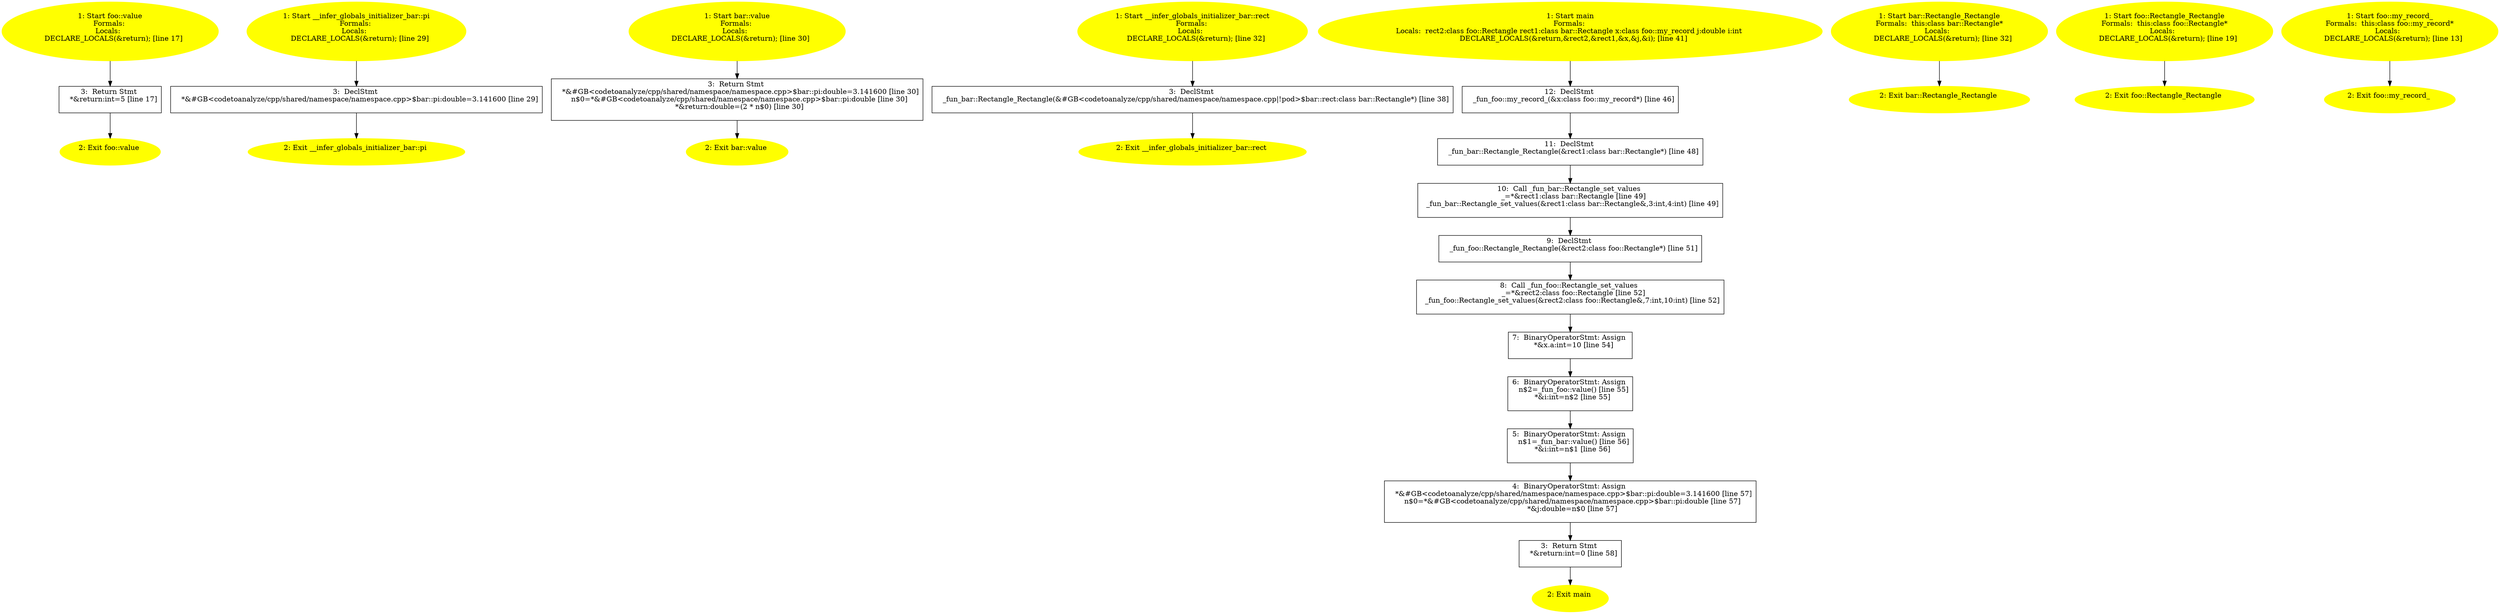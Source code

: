 /* @generated */
digraph iCFG {
"foo::value{d41d8cd98f00b204e9800998ecf8427e_ZN3foo5valueEv}.6d07c54e1c694c7bac06d7108b44ebc9_1" [label="1: Start foo::value\nFormals: \nLocals:  \n   DECLARE_LOCALS(&return); [line 17]\n " color=yellow style=filled]
	

	 "foo::value{d41d8cd98f00b204e9800998ecf8427e_ZN3foo5valueEv}.6d07c54e1c694c7bac06d7108b44ebc9_1" -> "foo::value{d41d8cd98f00b204e9800998ecf8427e_ZN3foo5valueEv}.6d07c54e1c694c7bac06d7108b44ebc9_3" ;
"foo::value{d41d8cd98f00b204e9800998ecf8427e_ZN3foo5valueEv}.6d07c54e1c694c7bac06d7108b44ebc9_2" [label="2: Exit foo::value \n  " color=yellow style=filled]
	

"foo::value{d41d8cd98f00b204e9800998ecf8427e_ZN3foo5valueEv}.6d07c54e1c694c7bac06d7108b44ebc9_3" [label="3:  Return Stmt \n   *&return:int=5 [line 17]\n " shape="box"]
	

	 "foo::value{d41d8cd98f00b204e9800998ecf8427e_ZN3foo5valueEv}.6d07c54e1c694c7bac06d7108b44ebc9_3" -> "foo::value{d41d8cd98f00b204e9800998ecf8427e_ZN3foo5valueEv}.6d07c54e1c694c7bac06d7108b44ebc9_2" ;
"__infer_globals_initializer_bar::pi.5a80e79e67d691b53e3a84f8d997acd8_1" [label="1: Start __infer_globals_initializer_bar::pi\nFormals: \nLocals:  \n   DECLARE_LOCALS(&return); [line 29]\n " color=yellow style=filled]
	

	 "__infer_globals_initializer_bar::pi.5a80e79e67d691b53e3a84f8d997acd8_1" -> "__infer_globals_initializer_bar::pi.5a80e79e67d691b53e3a84f8d997acd8_3" ;
"__infer_globals_initializer_bar::pi.5a80e79e67d691b53e3a84f8d997acd8_2" [label="2: Exit __infer_globals_initializer_bar::pi \n  " color=yellow style=filled]
	

"__infer_globals_initializer_bar::pi.5a80e79e67d691b53e3a84f8d997acd8_3" [label="3:  DeclStmt \n   *&#GB<codetoanalyze/cpp/shared/namespace/namespace.cpp>$bar::pi:double=3.141600 [line 29]\n " shape="box"]
	

	 "__infer_globals_initializer_bar::pi.5a80e79e67d691b53e3a84f8d997acd8_3" -> "__infer_globals_initializer_bar::pi.5a80e79e67d691b53e3a84f8d997acd8_2" ;
"bar::value{d41d8cd98f00b204e9800998ecf8427e_ZN3bar5valueEv}.d361dfc00f7d8608972ca0351bcfbf6c_1" [label="1: Start bar::value\nFormals: \nLocals:  \n   DECLARE_LOCALS(&return); [line 30]\n " color=yellow style=filled]
	

	 "bar::value{d41d8cd98f00b204e9800998ecf8427e_ZN3bar5valueEv}.d361dfc00f7d8608972ca0351bcfbf6c_1" -> "bar::value{d41d8cd98f00b204e9800998ecf8427e_ZN3bar5valueEv}.d361dfc00f7d8608972ca0351bcfbf6c_3" ;
"bar::value{d41d8cd98f00b204e9800998ecf8427e_ZN3bar5valueEv}.d361dfc00f7d8608972ca0351bcfbf6c_2" [label="2: Exit bar::value \n  " color=yellow style=filled]
	

"bar::value{d41d8cd98f00b204e9800998ecf8427e_ZN3bar5valueEv}.d361dfc00f7d8608972ca0351bcfbf6c_3" [label="3:  Return Stmt \n   *&#GB<codetoanalyze/cpp/shared/namespace/namespace.cpp>$bar::pi:double=3.141600 [line 30]\n  n$0=*&#GB<codetoanalyze/cpp/shared/namespace/namespace.cpp>$bar::pi:double [line 30]\n  *&return:double=(2 * n$0) [line 30]\n " shape="box"]
	

	 "bar::value{d41d8cd98f00b204e9800998ecf8427e_ZN3bar5valueEv}.d361dfc00f7d8608972ca0351bcfbf6c_3" -> "bar::value{d41d8cd98f00b204e9800998ecf8427e_ZN3bar5valueEv}.d361dfc00f7d8608972ca0351bcfbf6c_2" ;
"__infer_globals_initializer_bar::rect.e5e9061ca63212fdc2fd329df6c073de_1" [label="1: Start __infer_globals_initializer_bar::rect\nFormals: \nLocals:  \n   DECLARE_LOCALS(&return); [line 32]\n " color=yellow style=filled]
	

	 "__infer_globals_initializer_bar::rect.e5e9061ca63212fdc2fd329df6c073de_1" -> "__infer_globals_initializer_bar::rect.e5e9061ca63212fdc2fd329df6c073de_3" ;
"__infer_globals_initializer_bar::rect.e5e9061ca63212fdc2fd329df6c073de_2" [label="2: Exit __infer_globals_initializer_bar::rect \n  " color=yellow style=filled]
	

"__infer_globals_initializer_bar::rect.e5e9061ca63212fdc2fd329df6c073de_3" [label="3:  DeclStmt \n   _fun_bar::Rectangle_Rectangle(&#GB<codetoanalyze/cpp/shared/namespace/namespace.cpp|!pod>$bar::rect:class bar::Rectangle*) [line 38]\n " shape="box"]
	

	 "__infer_globals_initializer_bar::rect.e5e9061ca63212fdc2fd329df6c073de_3" -> "__infer_globals_initializer_bar::rect.e5e9061ca63212fdc2fd329df6c073de_2" ;
"main.fad58de7366495db4650cfefac2fcd61_1" [label="1: Start main\nFormals: \nLocals:  rect2:class foo::Rectangle rect1:class bar::Rectangle x:class foo::my_record j:double i:int \n   DECLARE_LOCALS(&return,&rect2,&rect1,&x,&j,&i); [line 41]\n " color=yellow style=filled]
	

	 "main.fad58de7366495db4650cfefac2fcd61_1" -> "main.fad58de7366495db4650cfefac2fcd61_12" ;
"main.fad58de7366495db4650cfefac2fcd61_2" [label="2: Exit main \n  " color=yellow style=filled]
	

"main.fad58de7366495db4650cfefac2fcd61_3" [label="3:  Return Stmt \n   *&return:int=0 [line 58]\n " shape="box"]
	

	 "main.fad58de7366495db4650cfefac2fcd61_3" -> "main.fad58de7366495db4650cfefac2fcd61_2" ;
"main.fad58de7366495db4650cfefac2fcd61_4" [label="4:  BinaryOperatorStmt: Assign \n   *&#GB<codetoanalyze/cpp/shared/namespace/namespace.cpp>$bar::pi:double=3.141600 [line 57]\n  n$0=*&#GB<codetoanalyze/cpp/shared/namespace/namespace.cpp>$bar::pi:double [line 57]\n  *&j:double=n$0 [line 57]\n " shape="box"]
	

	 "main.fad58de7366495db4650cfefac2fcd61_4" -> "main.fad58de7366495db4650cfefac2fcd61_3" ;
"main.fad58de7366495db4650cfefac2fcd61_5" [label="5:  BinaryOperatorStmt: Assign \n   n$1=_fun_bar::value() [line 56]\n  *&i:int=n$1 [line 56]\n " shape="box"]
	

	 "main.fad58de7366495db4650cfefac2fcd61_5" -> "main.fad58de7366495db4650cfefac2fcd61_4" ;
"main.fad58de7366495db4650cfefac2fcd61_6" [label="6:  BinaryOperatorStmt: Assign \n   n$2=_fun_foo::value() [line 55]\n  *&i:int=n$2 [line 55]\n " shape="box"]
	

	 "main.fad58de7366495db4650cfefac2fcd61_6" -> "main.fad58de7366495db4650cfefac2fcd61_5" ;
"main.fad58de7366495db4650cfefac2fcd61_7" [label="7:  BinaryOperatorStmt: Assign \n   *&x.a:int=10 [line 54]\n " shape="box"]
	

	 "main.fad58de7366495db4650cfefac2fcd61_7" -> "main.fad58de7366495db4650cfefac2fcd61_6" ;
"main.fad58de7366495db4650cfefac2fcd61_8" [label="8:  Call _fun_foo::Rectangle_set_values \n   _=*&rect2:class foo::Rectangle [line 52]\n  _fun_foo::Rectangle_set_values(&rect2:class foo::Rectangle&,7:int,10:int) [line 52]\n " shape="box"]
	

	 "main.fad58de7366495db4650cfefac2fcd61_8" -> "main.fad58de7366495db4650cfefac2fcd61_7" ;
"main.fad58de7366495db4650cfefac2fcd61_9" [label="9:  DeclStmt \n   _fun_foo::Rectangle_Rectangle(&rect2:class foo::Rectangle*) [line 51]\n " shape="box"]
	

	 "main.fad58de7366495db4650cfefac2fcd61_9" -> "main.fad58de7366495db4650cfefac2fcd61_8" ;
"main.fad58de7366495db4650cfefac2fcd61_10" [label="10:  Call _fun_bar::Rectangle_set_values \n   _=*&rect1:class bar::Rectangle [line 49]\n  _fun_bar::Rectangle_set_values(&rect1:class bar::Rectangle&,3:int,4:int) [line 49]\n " shape="box"]
	

	 "main.fad58de7366495db4650cfefac2fcd61_10" -> "main.fad58de7366495db4650cfefac2fcd61_9" ;
"main.fad58de7366495db4650cfefac2fcd61_11" [label="11:  DeclStmt \n   _fun_bar::Rectangle_Rectangle(&rect1:class bar::Rectangle*) [line 48]\n " shape="box"]
	

	 "main.fad58de7366495db4650cfefac2fcd61_11" -> "main.fad58de7366495db4650cfefac2fcd61_10" ;
"main.fad58de7366495db4650cfefac2fcd61_12" [label="12:  DeclStmt \n   _fun_foo::my_record_(&x:class foo::my_record*) [line 46]\n " shape="box"]
	

	 "main.fad58de7366495db4650cfefac2fcd61_12" -> "main.fad58de7366495db4650cfefac2fcd61_11" ;
"bar::Rectangle_Rectangle{_ZN3bar9RectangleC1Ev}.7f1dc038d9ffa5ed845a1ab3cd540788_1" [label="1: Start bar::Rectangle_Rectangle\nFormals:  this:class bar::Rectangle*\nLocals:  \n   DECLARE_LOCALS(&return); [line 32]\n " color=yellow style=filled]
	

	 "bar::Rectangle_Rectangle{_ZN3bar9RectangleC1Ev}.7f1dc038d9ffa5ed845a1ab3cd540788_1" -> "bar::Rectangle_Rectangle{_ZN3bar9RectangleC1Ev}.7f1dc038d9ffa5ed845a1ab3cd540788_2" ;
"bar::Rectangle_Rectangle{_ZN3bar9RectangleC1Ev}.7f1dc038d9ffa5ed845a1ab3cd540788_2" [label="2: Exit bar::Rectangle_Rectangle \n  " color=yellow style=filled]
	

"foo::Rectangle_Rectangle{_ZN3foo9RectangleC1Ev}.994e34698d49402781f481c8d7fa0e03_1" [label="1: Start foo::Rectangle_Rectangle\nFormals:  this:class foo::Rectangle*\nLocals:  \n   DECLARE_LOCALS(&return); [line 19]\n " color=yellow style=filled]
	

	 "foo::Rectangle_Rectangle{_ZN3foo9RectangleC1Ev}.994e34698d49402781f481c8d7fa0e03_1" -> "foo::Rectangle_Rectangle{_ZN3foo9RectangleC1Ev}.994e34698d49402781f481c8d7fa0e03_2" ;
"foo::Rectangle_Rectangle{_ZN3foo9RectangleC1Ev}.994e34698d49402781f481c8d7fa0e03_2" [label="2: Exit foo::Rectangle_Rectangle \n  " color=yellow style=filled]
	

"foo::my_record_{_ZN3foo9my_recordC1Ev}.1ae7127ddda2158b1422280789f801f9_1" [label="1: Start foo::my_record_\nFormals:  this:class foo::my_record*\nLocals:  \n   DECLARE_LOCALS(&return); [line 13]\n " color=yellow style=filled]
	

	 "foo::my_record_{_ZN3foo9my_recordC1Ev}.1ae7127ddda2158b1422280789f801f9_1" -> "foo::my_record_{_ZN3foo9my_recordC1Ev}.1ae7127ddda2158b1422280789f801f9_2" ;
"foo::my_record_{_ZN3foo9my_recordC1Ev}.1ae7127ddda2158b1422280789f801f9_2" [label="2: Exit foo::my_record_ \n  " color=yellow style=filled]
	

}

